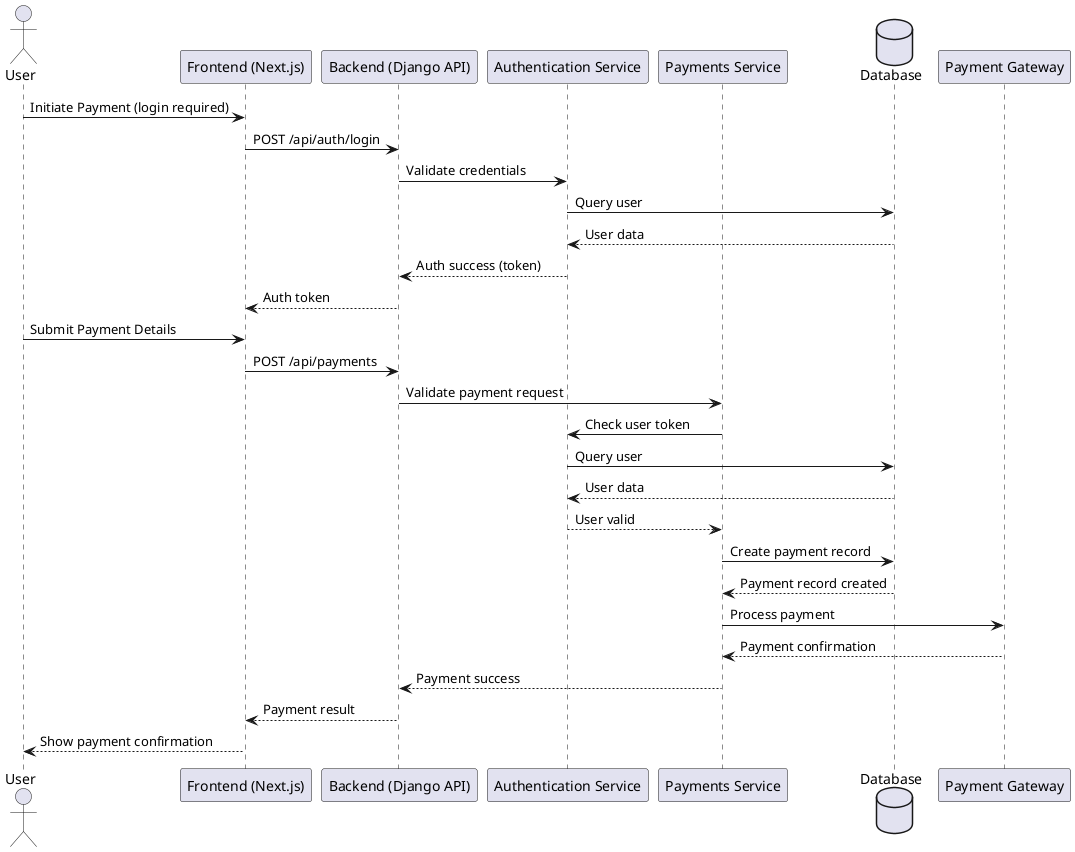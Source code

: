 @startuml
actor User
participant "Frontend (Next.js)" as Frontend
participant "Backend (Django API)" as Backend
participant "Authentication Service" as Auth
participant "Payments Service" as Payments
database "Database" as DB
participant "Payment Gateway" as Gateway

User -> Frontend : Initiate Payment (login required)
Frontend -> Backend : POST /api/auth/login
Backend -> Auth : Validate credentials
Auth -> DB : Query user
DB --> Auth : User data
Auth --> Backend : Auth success (token)
Backend --> Frontend : Auth token

User -> Frontend : Submit Payment Details
Frontend -> Backend : POST /api/payments
Backend -> Payments : Validate payment request
Payments -> Auth : Check user token
Auth -> DB : Query user
DB --> Auth : User data
Auth --> Payments : User valid
Payments -> DB : Create payment record
DB --> Payments : Payment record created
Payments -> Gateway : Process payment
Gateway --> Payments : Payment confirmation
Payments --> Backend : Payment success
Backend --> Frontend : Payment result
Frontend --> User : Show payment confirmation

@enduml